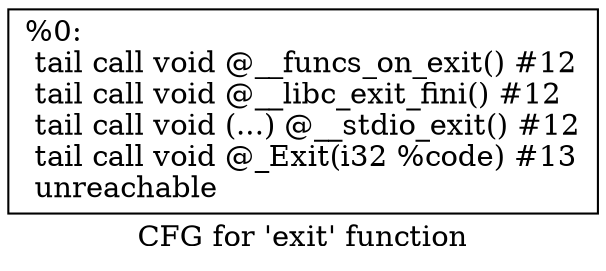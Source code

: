 digraph "CFG for 'exit' function" {
	label="CFG for 'exit' function";

	Node0x97d3b0 [shape=record,label="{%0:\l  tail call void @__funcs_on_exit() #12\l  tail call void @__libc_exit_fini() #12\l  tail call void (...) @__stdio_exit() #12\l  tail call void @_Exit(i32 %code) #13\l  unreachable\l}"];
}
